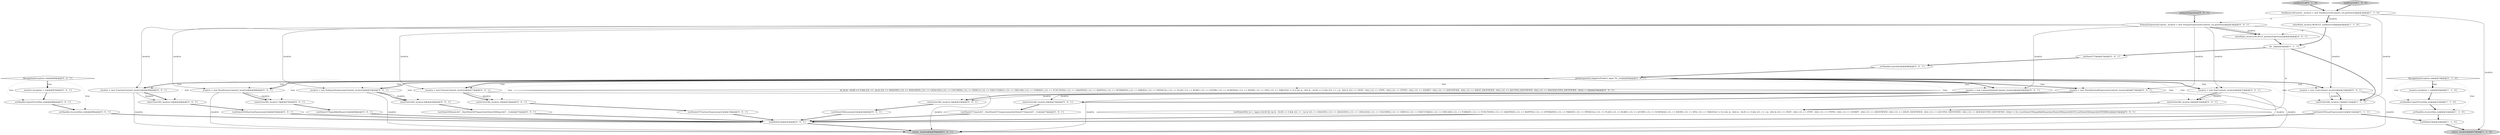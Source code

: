 digraph {
37 [style = filled, label = "{setState(566)match(T__0)setState(567)query()setState(568)match(T__1)}@@@57@@@['0', '0', '1']", fillcolor = white, shape = ellipse image = "AAA0AAABBB3BBB"];
3 [style = filled, label = "enterOuterAlt(_localctx,1)@@@11@@@['1', '1', '1']", fillcolor = white, shape = ellipse image = "AAA0AAABBB1BBB"];
12 [style = filled, label = "nonReserved['0', '1', '0']", fillcolor = lightgray, shape = diamond image = "AAA0AAABBB2BBB"];
13 [style = filled, label = "return _localctx@@@94@@@['0', '0', '1']", fillcolor = lightgray, shape = ellipse image = "AAA0AAABBB3BBB"];
31 [style = filled, label = "_localctx = new ConstantDefaultContext(_localctx)@@@24@@@['0', '0', '1']", fillcolor = white, shape = ellipse image = "AAA0AAABBB3BBB"];
1 [style = filled, label = "int _la@@@5@@@['1', '1', '1']", fillcolor = white, shape = ellipse image = "AAA0AAABBB1BBB"];
24 [style = filled, label = "{setState(570)qualifiedName()}@@@68@@@['0', '0', '1']", fillcolor = white, shape = ellipse image = "AAA0AAABBB3BBB"];
46 [style = filled, label = "_localctx = new FunctionContext(_localctx)@@@48@@@['0', '0', '1']", fillcolor = white, shape = ellipse image = "AAA0AAABBB3BBB"];
17 [style = filled, label = "enterOuterAlt(_localctx,8)@@@74@@@['0', '0', '1']", fillcolor = white, shape = ellipse image = "AAA0AAABBB3BBB"];
9 [style = filled, label = "{exitRule()}@@@24@@@['1', '1', '0']", fillcolor = white, shape = ellipse image = "AAA0AAABBB1BBB"];
25 [style = filled, label = "(((_la) & ~0x3f) == 0 && ((1L << _la) & ((1L << ANALYZE) | (1L << ANALYZED) | (1L << CATALOGS) | (1L << COLUMNS) | (1L << DEBUG) | (1L << EXECUTABLE) | (1L << EXPLAIN) | (1L << FORMAT) | (1L << FUNCTIONS) | (1L << GRAPHVIZ) | (1L << MAPPED) | (1L << OPTIMIZED) | (1L << PARSED) | (1L << PHYSICAL) | (1L << PLAN) | (1L << RLIKE) | (1L << QUERY) | (1L << SCHEMAS) | (1L << SHOW) | (1L << SYS) | (1L << TABLES))) != 0) || ((((_la - 64)) & ~0x3f) == 0 && ((1L << (_la - 64)) & ((1L << (TEXT - 64)) | (1L << (TYPE - 64)) | (1L << (TYPES - 64)) | (1L << (VERIFY - 64)) | (1L << (IDENTIFIER - 64)) | (1L << (DIGIT_IDENTIFIER - 64)) | (1L << (QUOTED_IDENTIFIER - 64)) | (1L << (BACKQUOTED_IDENTIFIER - 64)))) != 0)@@@36@@@['0', '0', '1']", fillcolor = white, shape = diamond image = "AAA0AAABBB3BBB"];
33 [style = filled, label = "{setState(558)constant()}@@@26@@@['0', '0', '1']", fillcolor = white, shape = ellipse image = "AAA0AAABBB3BBB"];
6 [style = filled, label = "RecognitionException re@@@19@@@['1', '1', '0']", fillcolor = white, shape = diamond image = "AAA0AAABBB1BBB"];
10 [style = filled, label = "_errHandler.recover(this,re)@@@22@@@['1', '1', '0']", fillcolor = white, shape = ellipse image = "AAA0AAABBB1BBB"];
42 [style = filled, label = "_localctx = new DereferenceContext(_localctx)@@@66@@@['0', '0', '1']", fillcolor = white, shape = ellipse image = "AAA0AAABBB3BBB"];
22 [style = filled, label = "primaryExpression['0', '0', '1']", fillcolor = lightgray, shape = diamond image = "AAA0AAABBB3BBB"];
38 [style = filled, label = "enterOuterAlt(_localctx,7)@@@67@@@['0', '0', '1']", fillcolor = white, shape = ellipse image = "AAA0AAABBB3BBB"];
40 [style = filled, label = "enterOuterAlt(_localctx,6)@@@56@@@['0', '0', '1']", fillcolor = white, shape = ellipse image = "AAA0AAABBB3BBB"];
35 [style = filled, label = "setState(575)@@@7@@@['0', '0', '1']", fillcolor = white, shape = ellipse image = "AAA0AAABBB3BBB"];
19 [style = filled, label = "_localctx = new StarContext(_localctx)@@@31@@@['0', '0', '1']", fillcolor = white, shape = ellipse image = "AAA0AAABBB3BBB"];
7 [style = filled, label = "enterRule(_localctx,98,RULE_nonReserved)@@@4@@@['1', '1', '0']", fillcolor = white, shape = ellipse image = "AAA0AAABBB1BBB"];
41 [style = filled, label = "getInterpreter().adaptivePredict(_input,76,_ctx)@@@9@@@['0', '0', '1']", fillcolor = white, shape = diamond image = "AAA0AAABBB3BBB"];
5 [style = filled, label = "{setState(556)castExpression()}@@@12@@@['1', '1', '1']", fillcolor = white, shape = ellipse image = "AAA0AAABBB1BBB"];
23 [style = filled, label = "{setState(557)extractExpression()}@@@19@@@['0', '0', '1']", fillcolor = white, shape = ellipse image = "AAA0AAABBB3BBB"];
28 [style = filled, label = "_localctx = new SubqueryExpressionContext(_localctx)@@@55@@@['0', '0', '1']", fillcolor = white, shape = ellipse image = "AAA0AAABBB3BBB"];
32 [style = filled, label = "_localctx = new ParenthesizedExpressionContext(_localctx)@@@73@@@['0', '0', '1']", fillcolor = white, shape = ellipse image = "AAA0AAABBB3BBB"];
4 [style = filled, label = "_localctx.exception = re@@@20@@@['1', '1', '0']", fillcolor = white, shape = ellipse image = "AAA0AAABBB1BBB"];
2 [style = filled, label = "NonReservedContext _localctx = new NonReservedContext(_ctx,getState())@@@3@@@['1', '1', '0']", fillcolor = white, shape = ellipse image = "AAA0AAABBB1BBB"];
45 [style = filled, label = "enterOuterAlt(_localctx,3)@@@25@@@['0', '0', '1']", fillcolor = white, shape = ellipse image = "AAA0AAABBB3BBB"];
14 [style = filled, label = "_localctx = new CastContext(_localctx)@@@10@@@['0', '0', '1']", fillcolor = white, shape = ellipse image = "AAA0AAABBB3BBB"];
36 [style = filled, label = "enterOuterAlt(_localctx,4)@@@32@@@['0', '0', '1']", fillcolor = white, shape = ellipse image = "AAA0AAABBB3BBB"];
18 [style = filled, label = "enterRule(_localctx,60,RULE_primaryExpression)@@@4@@@['0', '0', '1']", fillcolor = white, shape = ellipse image = "AAA0AAABBB3BBB"];
44 [style = filled, label = "enterOuterAlt(_localctx,5)@@@49@@@['0', '0', '1']", fillcolor = white, shape = ellipse image = "AAA0AAABBB3BBB"];
8 [style = filled, label = "_errHandler.reportError(this,re)@@@21@@@['1', '1', '0']", fillcolor = white, shape = ellipse image = "AAA0AAABBB1BBB"];
0 [style = filled, label = "nonReserved['1', '0', '0']", fillcolor = lightgray, shape = diamond image = "AAA0AAABBB1BBB"];
21 [style = filled, label = "{exitRule()}@@@91@@@['0', '0', '1']", fillcolor = white, shape = ellipse image = "AAA0AAABBB3BBB"];
26 [style = filled, label = "_errHandler.recover(this,re)@@@89@@@['0', '0', '1']", fillcolor = white, shape = ellipse image = "AAA0AAABBB3BBB"];
34 [style = filled, label = "{setState(571)match(T__0)setState(572)expression()setState(573)match(T__1)}@@@75@@@['0', '0', '1']", fillcolor = white, shape = ellipse image = "AAA0AAABBB3BBB"];
27 [style = filled, label = "_localctx = new ExtractContext(_localctx)@@@17@@@['0', '0', '1']", fillcolor = white, shape = ellipse image = "AAA0AAABBB3BBB"];
11 [style = filled, label = "return _localctx@@@27@@@['1', '1', '0']", fillcolor = lightgray, shape = ellipse image = "AAA0AAABBB1BBB"];
29 [style = filled, label = "_localctx.exception = re@@@87@@@['0', '0', '1']", fillcolor = white, shape = ellipse image = "AAA0AAABBB3BBB"];
47 [style = filled, label = "_errHandler.reportError(this,re)@@@88@@@['0', '0', '1']", fillcolor = white, shape = ellipse image = "AAA0AAABBB3BBB"];
16 [style = filled, label = "{setState(562)_la = _input.LA(1)if ((((_la) & ~0x3f) == 0 && ((1L << _la) & ((1L << ANALYZE) | (1L << ANALYZED) | (1L << CATALOGS) | (1L << COLUMNS) | (1L << DEBUG) | (1L << EXECUTABLE) | (1L << EXPLAIN) | (1L << FORMAT) | (1L << FUNCTIONS) | (1L << GRAPHVIZ) | (1L << MAPPED) | (1L << OPTIMIZED) | (1L << PARSED) | (1L << PHYSICAL) | (1L << PLAN) | (1L << RLIKE) | (1L << QUERY) | (1L << SCHEMAS) | (1L << SHOW) | (1L << SYS) | (1L << TABLES))) != 0) || ((((_la - 64)) & ~0x3f) == 0 && ((1L << (_la - 64)) & ((1L << (TEXT - 64)) | (1L << (TYPE - 64)) | (1L << (TYPES - 64)) | (1L << (VERIFY - 64)) | (1L << (IDENTIFIER - 64)) | (1L << (DIGIT_IDENTIFIER - 64)) | (1L << (QUOTED_IDENTIFIER - 64)) | (1L << (BACKQUOTED_IDENTIFIER - 64)))) != 0)) {{setState(559)qualifiedName()setState(560)match(DOT)}}setState(564)match(ASTERISK)}@@@33@@@['0', '0', '1']", fillcolor = white, shape = ellipse image = "AAA0AAABBB3BBB"];
20 [style = filled, label = "PrimaryExpressionContext _localctx = new PrimaryExpressionContext(_ctx,getState())@@@3@@@['0', '0', '1']", fillcolor = white, shape = ellipse image = "AAA0AAABBB3BBB"];
15 [style = filled, label = "enterOuterAlt(_localctx,2)@@@18@@@['0', '0', '1']", fillcolor = white, shape = ellipse image = "AAA0AAABBB3BBB"];
39 [style = filled, label = "_errHandler.sync(this)@@@8@@@['0', '0', '1']", fillcolor = white, shape = ellipse image = "AAA0AAABBB3BBB"];
43 [style = filled, label = "RecognitionException re@@@86@@@['0', '0', '1']", fillcolor = white, shape = diamond image = "AAA0AAABBB3BBB"];
30 [style = filled, label = "{setState(565)functionExpression()}@@@50@@@['0', '0', '1']", fillcolor = white, shape = ellipse image = "AAA0AAABBB3BBB"];
24->21 [style = bold, label=""];
41->27 [style = bold, label=""];
41->14 [style = dotted, label="true"];
14->3 [style = bold, label=""];
45->33 [style = bold, label=""];
14->13 [style = solid, label="_localctx"];
30->21 [style = bold, label=""];
20->32 [style = solid, label="_localctx"];
46->44 [style = bold, label=""];
41->25 [style = dotted, label="true"];
2->20 [style = dashed, label="0"];
19->36 [style = solid, label="_localctx"];
43->47 [style = dotted, label="true"];
4->8 [style = bold, label=""];
22->20 [style = bold, label=""];
41->15 [style = dotted, label="true"];
46->13 [style = solid, label="_localctx"];
39->41 [style = bold, label=""];
33->21 [style = bold, label=""];
6->4 [style = dotted, label="true"];
31->45 [style = solid, label="_localctx"];
6->10 [style = dotted, label="true"];
20->19 [style = solid, label="_localctx"];
44->30 [style = bold, label=""];
41->40 [style = dotted, label="true"];
41->28 [style = dotted, label="true"];
41->45 [style = dotted, label="true"];
19->13 [style = solid, label="_localctx"];
7->1 [style = bold, label=""];
43->26 [style = dotted, label="true"];
32->17 [style = solid, label="_localctx"];
41->46 [style = bold, label=""];
20->28 [style = solid, label="_localctx"];
41->46 [style = dotted, label="true"];
36->16 [style = bold, label=""];
26->21 [style = bold, label=""];
32->13 [style = solid, label="_localctx"];
20->18 [style = bold, label=""];
15->23 [style = bold, label=""];
41->32 [style = bold, label=""];
43->29 [style = bold, label=""];
41->44 [style = dotted, label="true"];
38->24 [style = bold, label=""];
2->7 [style = solid, label="_localctx"];
23->21 [style = bold, label=""];
37->21 [style = bold, label=""];
41->19 [style = dotted, label="true"];
42->13 [style = solid, label="_localctx"];
28->13 [style = solid, label="_localctx"];
41->14 [style = bold, label=""];
34->21 [style = bold, label=""];
8->10 [style = bold, label=""];
21->13 [style = bold, label=""];
27->15 [style = solid, label="_localctx"];
20->31 [style = solid, label="_localctx"];
6->4 [style = bold, label=""];
1->16 [style = solid, label="_la"];
31->13 [style = solid, label="_localctx"];
2->7 [style = bold, label=""];
12->2 [style = bold, label=""];
31->45 [style = bold, label=""];
41->3 [style = dotted, label="true"];
20->18 [style = solid, label="_localctx"];
41->36 [style = dotted, label="true"];
27->15 [style = bold, label=""];
41->27 [style = dotted, label="true"];
41->31 [style = bold, label=""];
47->26 [style = bold, label=""];
41->31 [style = dotted, label="true"];
29->47 [style = bold, label=""];
6->8 [style = dotted, label="true"];
5->21 [style = bold, label=""];
43->29 [style = dotted, label="true"];
20->42 [style = solid, label="_localctx"];
46->44 [style = solid, label="_localctx"];
41->42 [style = dotted, label="true"];
18->1 [style = bold, label=""];
28->40 [style = solid, label="_localctx"];
7->18 [style = dashed, label="0"];
2->3 [style = solid, label="_localctx"];
9->11 [style = bold, label=""];
42->38 [style = solid, label="_localctx"];
14->3 [style = solid, label="_localctx"];
10->9 [style = bold, label=""];
41->17 [style = dotted, label="true"];
2->11 [style = solid, label="_localctx"];
5->9 [style = bold, label=""];
41->19 [style = bold, label=""];
42->38 [style = bold, label=""];
35->39 [style = bold, label=""];
3->5 [style = bold, label=""];
20->46 [style = solid, label="_localctx"];
19->36 [style = bold, label=""];
1->3 [style = bold, label=""];
16->21 [style = bold, label=""];
32->17 [style = bold, label=""];
20->14 [style = solid, label="_localctx"];
1->35 [style = bold, label=""];
41->42 [style = bold, label=""];
40->37 [style = bold, label=""];
41->32 [style = dotted, label="true"];
28->40 [style = bold, label=""];
17->34 [style = bold, label=""];
0->2 [style = bold, label=""];
41->38 [style = dotted, label="true"];
41->28 [style = bold, label=""];
27->13 [style = solid, label="_localctx"];
20->27 [style = solid, label="_localctx"];
}
